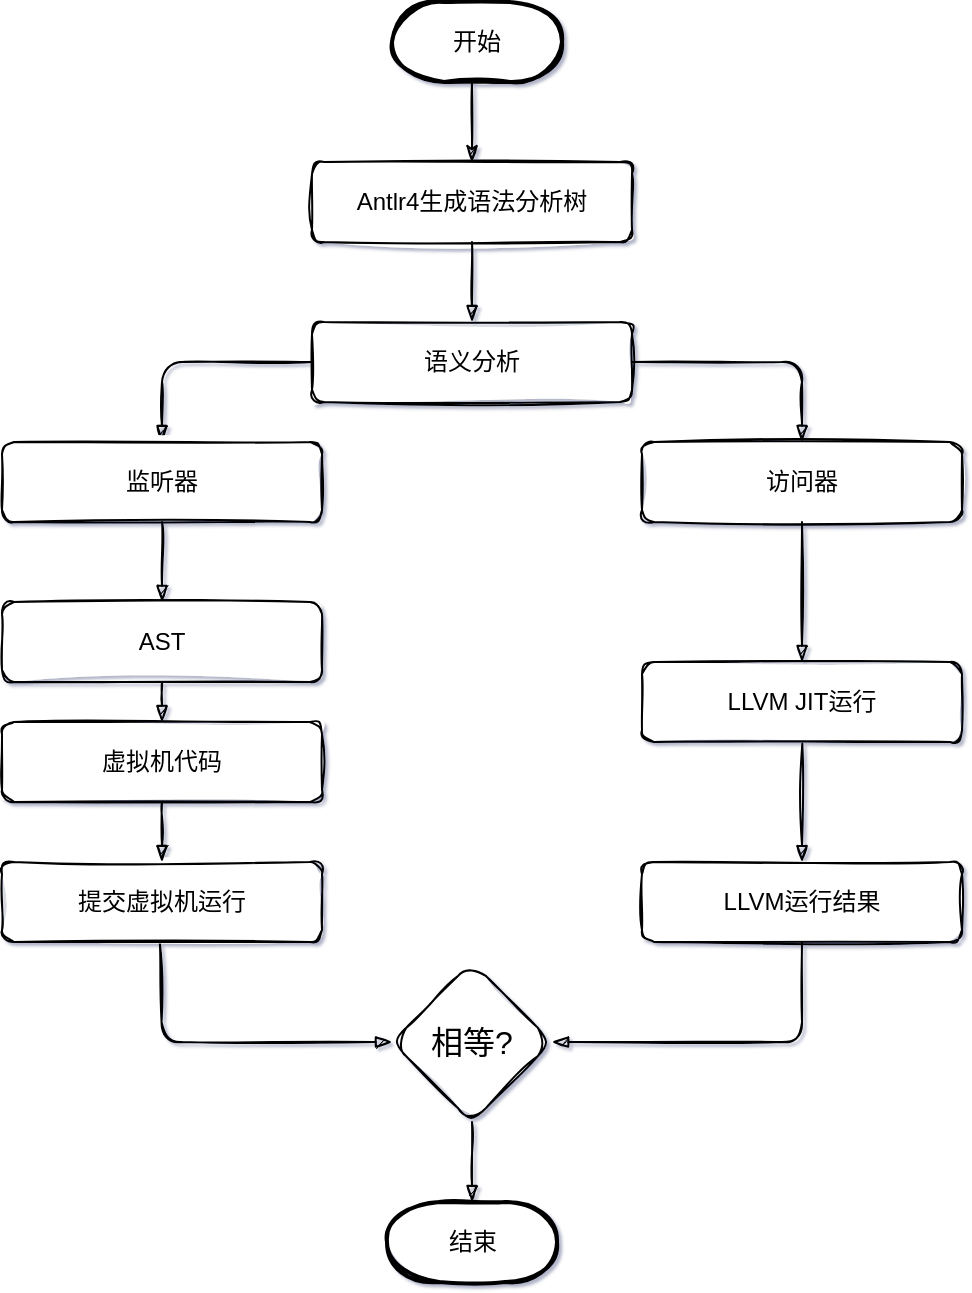 <mxfile compressed="true" version="16.5.1" type="device"><diagram id="C5RBs43oDa-KdzZeNtuy" name="Page-1"><mxGraphModel dx="1343" dy="792" grid="1" gridSize="10" guides="1" tooltips="1" connect="1" arrows="1" fold="1" page="1" pageScale="1" pageWidth="827" pageHeight="1169" background="#ffffff" math="1" shadow="1"><root><mxCell id="WIyWlLk6GJQsqaUBKTNV-0"/><mxCell id="WIyWlLk6GJQsqaUBKTNV-1" parent="WIyWlLk6GJQsqaUBKTNV-0"/><mxCell id="63RBTFsnJtrgXZIDNkwO-23" style="edgeStyle=none;rounded=1;jumpStyle=arc;orthogonalLoop=1;jettySize=auto;html=1;entryX=1;entryY=0.5;entryDx=0;entryDy=0;fontSize=12;endArrow=blockThin;endFill=1;sourcePerimeterSpacing=8;targetPerimeterSpacing=8;exitX=0.5;exitY=1;exitDx=0;exitDy=0;sketch=1;" parent="WIyWlLk6GJQsqaUBKTNV-1" source="GWwO3VGIHqAUnLDrwbgE-14" target="63RBTFsnJtrgXZIDNkwO-21" edge="1"><mxGeometry relative="1" as="geometry"><Array as="points"><mxPoint x="570" y="580"/></Array></mxGeometry></mxCell><mxCell id="63RBTFsnJtrgXZIDNkwO-5" style="edgeStyle=none;rounded=1;orthogonalLoop=1;jettySize=auto;html=1;entryX=0.5;entryY=0;entryDx=0;entryDy=0;fontSize=12;endArrow=blockThin;endFill=1;sourcePerimeterSpacing=8;targetPerimeterSpacing=8;exitX=0;exitY=0.5;exitDx=0;exitDy=0;jumpStyle=arc;sketch=1;" parent="WIyWlLk6GJQsqaUBKTNV-1" source="63RBTFsnJtrgXZIDNkwO-2" target="GWwO3VGIHqAUnLDrwbgE-1" edge="1"><mxGeometry relative="1" as="geometry"><mxPoint x="330" y="240" as="sourcePoint"/><Array as="points"><mxPoint x="250" y="240"/></Array></mxGeometry></mxCell><mxCell id="63RBTFsnJtrgXZIDNkwO-8" style="edgeStyle=none;rounded=1;orthogonalLoop=1;jettySize=auto;html=1;entryX=0.5;entryY=0;entryDx=0;entryDy=0;fontSize=12;endArrow=blockThin;endFill=1;sourcePerimeterSpacing=8;targetPerimeterSpacing=8;exitX=1;exitY=0.5;exitDx=0;exitDy=0;sketch=1;" parent="WIyWlLk6GJQsqaUBKTNV-1" source="63RBTFsnJtrgXZIDNkwO-2" target="63RBTFsnJtrgXZIDNkwO-4" edge="1"><mxGeometry relative="1" as="geometry"><Array as="points"><mxPoint x="570" y="240"/></Array></mxGeometry></mxCell><mxCell id="63RBTFsnJtrgXZIDNkwO-22" value="" style="edgeStyle=none;rounded=1;jumpStyle=arc;orthogonalLoop=1;jettySize=auto;html=1;fontSize=12;endArrow=blockThin;endFill=1;sourcePerimeterSpacing=8;targetPerimeterSpacing=8;entryX=0;entryY=0.5;entryDx=0;entryDy=0;exitX=0.493;exitY=1.003;exitDx=0;exitDy=0;exitPerimeter=0;sketch=1;" parent="WIyWlLk6GJQsqaUBKTNV-1" source="63RBTFsnJtrgXZIDNkwO-16" target="63RBTFsnJtrgXZIDNkwO-21" edge="1"><mxGeometry relative="1" as="geometry"><Array as="points"><mxPoint x="250" y="580"/></Array></mxGeometry></mxCell><mxCell id="63RBTFsnJtrgXZIDNkwO-25" style="edgeStyle=none;rounded=1;jumpStyle=arc;orthogonalLoop=1;jettySize=auto;html=1;entryX=0.5;entryY=0;entryDx=0;entryDy=0;fontSize=12;endArrow=blockThin;endFill=1;sourcePerimeterSpacing=8;targetPerimeterSpacing=8;exitX=0.5;exitY=1;exitDx=0;exitDy=0;sketch=1;" parent="WIyWlLk6GJQsqaUBKTNV-1" source="63RBTFsnJtrgXZIDNkwO-21" edge="1"><mxGeometry relative="1" as="geometry"><mxPoint x="405" y="660" as="targetPoint"/></mxGeometry></mxCell><mxCell id="63RBTFsnJtrgXZIDNkwO-21" value="相等?" style="rhombus;whiteSpace=wrap;html=1;hachureGap=4;fontSize=16;sketch=1;rounded=1;" parent="WIyWlLk6GJQsqaUBKTNV-1" vertex="1"><mxGeometry x="365" y="540" width="80" height="80" as="geometry"/></mxCell><mxCell id="GWwO3VGIHqAUnLDrwbgE-14" value="LLVM运行结果" style="rounded=1;whiteSpace=wrap;html=1;hachureGap=4;container=0;sketch=1;" parent="WIyWlLk6GJQsqaUBKTNV-1" vertex="1"><mxGeometry x="490" y="490" width="160" height="40" as="geometry"/></mxCell><mxCell id="63RBTFsnJtrgXZIDNkwO-4" value="访问器" style="rounded=1;whiteSpace=wrap;html=1;hachureGap=4;container=0;sketch=1;" parent="WIyWlLk6GJQsqaUBKTNV-1" vertex="1"><mxGeometry x="490" y="280" width="160" height="40" as="geometry"/></mxCell><mxCell id="63RBTFsnJtrgXZIDNkwO-20" style="edgeStyle=none;rounded=1;jumpStyle=arc;orthogonalLoop=1;jettySize=auto;html=1;entryX=0.5;entryY=0;entryDx=0;entryDy=0;fontSize=12;endArrow=blockThin;endFill=1;sourcePerimeterSpacing=8;targetPerimeterSpacing=8;exitX=0.501;exitY=1.018;exitDx=0;exitDy=0;exitPerimeter=0;sketch=1;" parent="WIyWlLk6GJQsqaUBKTNV-1" source="63RBTFsnJtrgXZIDNkwO-18" target="GWwO3VGIHqAUnLDrwbgE-14" edge="1"><mxGeometry relative="1" as="geometry"/></mxCell><mxCell id="63RBTFsnJtrgXZIDNkwO-18" value="LLVM JIT运行" style="rounded=1;whiteSpace=wrap;html=1;hachureGap=4;container=0;sketch=1;" parent="WIyWlLk6GJQsqaUBKTNV-1" vertex="1"><mxGeometry x="490" y="390" width="160" height="40" as="geometry"/></mxCell><mxCell id="63RBTFsnJtrgXZIDNkwO-19" style="edgeStyle=none;rounded=1;jumpStyle=arc;orthogonalLoop=1;jettySize=auto;html=1;entryX=0.5;entryY=0;entryDx=0;entryDy=0;fontSize=12;endArrow=blockThin;endFill=1;sourcePerimeterSpacing=8;targetPerimeterSpacing=8;exitX=0.5;exitY=1;exitDx=0;exitDy=0;sketch=1;" parent="WIyWlLk6GJQsqaUBKTNV-1" source="63RBTFsnJtrgXZIDNkwO-4" target="63RBTFsnJtrgXZIDNkwO-18" edge="1"><mxGeometry relative="1" as="geometry"/></mxCell><mxCell id="63RBTFsnJtrgXZIDNkwO-16" value="提交虚拟机运行" style="rounded=1;whiteSpace=wrap;html=1;hachureGap=4;sketch=1;" parent="WIyWlLk6GJQsqaUBKTNV-1" vertex="1"><mxGeometry x="170" y="490" width="160" height="40" as="geometry"/></mxCell><mxCell id="63RBTFsnJtrgXZIDNkwO-17" style="edgeStyle=none;rounded=1;jumpStyle=arc;orthogonalLoop=1;jettySize=auto;html=1;entryX=0.5;entryY=0;entryDx=0;entryDy=0;fontSize=12;endArrow=blockThin;endFill=1;sourcePerimeterSpacing=8;targetPerimeterSpacing=8;exitX=0.5;exitY=1;exitDx=0;exitDy=0;sketch=1;" parent="WIyWlLk6GJQsqaUBKTNV-1" source="63RBTFsnJtrgXZIDNkwO-14" target="63RBTFsnJtrgXZIDNkwO-16" edge="1"><mxGeometry relative="1" as="geometry"/></mxCell><mxCell id="GWwO3VGIHqAUnLDrwbgE-1" value="监听器" style="rounded=1;whiteSpace=wrap;html=1;hachureGap=4;sketch=1;" parent="WIyWlLk6GJQsqaUBKTNV-1" vertex="1"><mxGeometry x="170" y="280" width="160" height="40" as="geometry"/></mxCell><mxCell id="63RBTFsnJtrgXZIDNkwO-10" value="AST" style="rounded=1;whiteSpace=wrap;html=1;hachureGap=4;flipV=1;sketch=1;" parent="WIyWlLk6GJQsqaUBKTNV-1" vertex="1"><mxGeometry x="170" y="360" width="160" height="40" as="geometry"/></mxCell><mxCell id="63RBTFsnJtrgXZIDNkwO-11" value="" style="edgeStyle=none;rounded=1;jumpStyle=arc;orthogonalLoop=1;jettySize=auto;html=1;fontSize=12;endArrow=blockThin;endFill=1;sourcePerimeterSpacing=8;targetPerimeterSpacing=8;entryX=0.5;entryY=0;entryDx=0;entryDy=0;exitX=0.5;exitY=1;exitDx=0;exitDy=0;sketch=1;" parent="WIyWlLk6GJQsqaUBKTNV-1" source="GWwO3VGIHqAUnLDrwbgE-1" target="63RBTFsnJtrgXZIDNkwO-10" edge="1"><mxGeometry relative="1" as="geometry"/></mxCell><mxCell id="63RBTFsnJtrgXZIDNkwO-14" value="虚拟机代码" style="rounded=1;whiteSpace=wrap;html=1;hachureGap=4;sketch=1;" parent="WIyWlLk6GJQsqaUBKTNV-1" vertex="1"><mxGeometry x="170" y="420" width="160" height="40" as="geometry"/></mxCell><mxCell id="63RBTFsnJtrgXZIDNkwO-15" style="edgeStyle=none;rounded=1;jumpStyle=arc;orthogonalLoop=1;jettySize=auto;html=1;entryX=0.5;entryY=0;entryDx=0;entryDy=0;fontSize=12;endArrow=blockThin;endFill=1;sourcePerimeterSpacing=8;targetPerimeterSpacing=8;exitX=0.5;exitY=1;exitDx=0;exitDy=0;sketch=1;" parent="WIyWlLk6GJQsqaUBKTNV-1" source="63RBTFsnJtrgXZIDNkwO-10" target="63RBTFsnJtrgXZIDNkwO-14" edge="1"><mxGeometry relative="1" as="geometry"/></mxCell><mxCell id="e5og3tAwhH1RutIHx10p-0" value="开始" style="strokeWidth=2;html=1;shape=mxgraph.flowchart.terminator;whiteSpace=wrap;sketch=1;rounded=1;" vertex="1" parent="WIyWlLk6GJQsqaUBKTNV-1"><mxGeometry x="365" y="60" width="85" height="40" as="geometry"/></mxCell><mxCell id="63RBTFsnJtrgXZIDNkwO-0" value="Antlr4生成语法分析树" style="rounded=1;whiteSpace=wrap;html=1;hachureGap=4;sketch=1;" parent="WIyWlLk6GJQsqaUBKTNV-1" vertex="1"><mxGeometry x="325" y="140" width="160" height="40" as="geometry"/></mxCell><mxCell id="63RBTFsnJtrgXZIDNkwO-1" style="edgeStyle=none;rounded=1;orthogonalLoop=1;jettySize=auto;html=1;fontSize=12;endArrow=classicThin;sourcePerimeterSpacing=8;targetPerimeterSpacing=8;entryX=0.5;entryY=0;entryDx=0;entryDy=0;exitX=0.5;exitY=1;exitDx=0;exitDy=0;sketch=1;endFill=1;" parent="WIyWlLk6GJQsqaUBKTNV-1" target="63RBTFsnJtrgXZIDNkwO-0" edge="1"><mxGeometry relative="1" as="geometry"><mxPoint x="405" y="100.0" as="sourcePoint"/></mxGeometry></mxCell><mxCell id="63RBTFsnJtrgXZIDNkwO-2" value="语义分析" style="rounded=1;whiteSpace=wrap;html=1;hachureGap=4;sketch=1;" parent="WIyWlLk6GJQsqaUBKTNV-1" vertex="1"><mxGeometry x="325" y="220" width="160" height="40" as="geometry"/></mxCell><mxCell id="63RBTFsnJtrgXZIDNkwO-3" style="edgeStyle=none;rounded=1;orthogonalLoop=1;jettySize=auto;html=1;entryX=0.5;entryY=0;entryDx=0;entryDy=0;fontSize=12;endArrow=blockThin;sourcePerimeterSpacing=8;targetPerimeterSpacing=8;exitX=0.5;exitY=1;exitDx=0;exitDy=0;endFill=1;sketch=1;" parent="WIyWlLk6GJQsqaUBKTNV-1" source="63RBTFsnJtrgXZIDNkwO-0" target="63RBTFsnJtrgXZIDNkwO-2" edge="1"><mxGeometry relative="1" as="geometry"/></mxCell><mxCell id="e5og3tAwhH1RutIHx10p-1" value="结束" style="strokeWidth=2;html=1;shape=mxgraph.flowchart.terminator;whiteSpace=wrap;sketch=1;rounded=1;" vertex="1" parent="WIyWlLk6GJQsqaUBKTNV-1"><mxGeometry x="362.5" y="660" width="85" height="40" as="geometry"/></mxCell></root></mxGraphModel></diagram></mxfile>